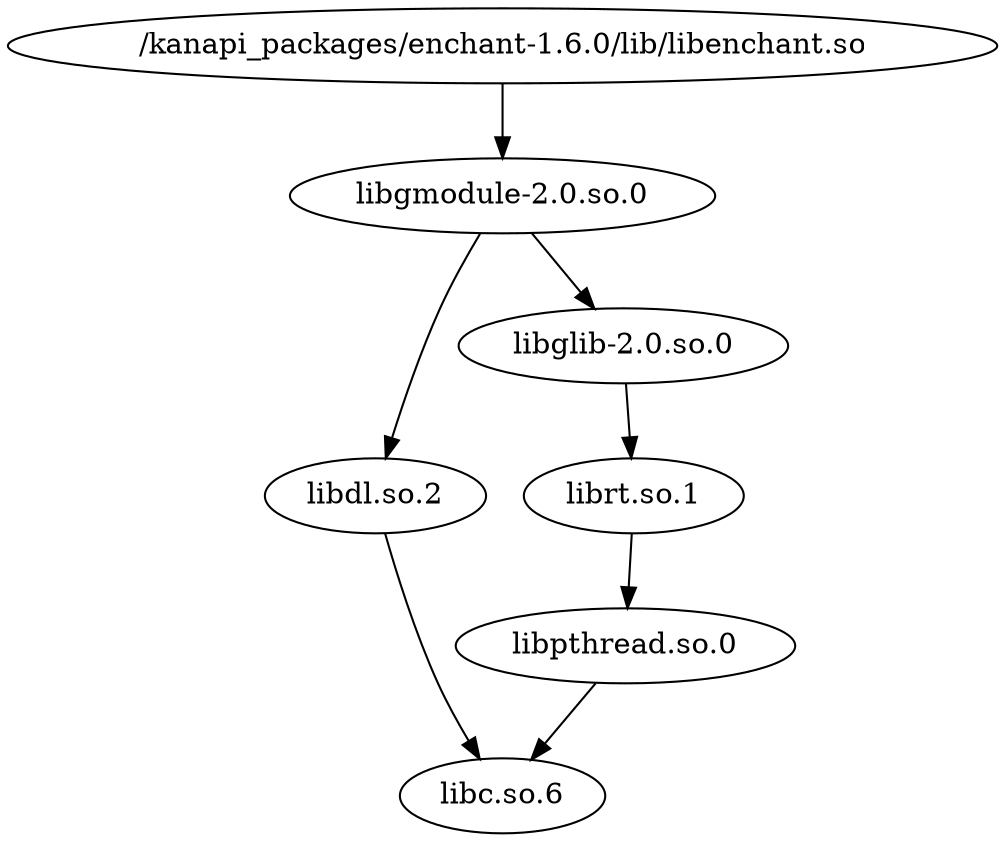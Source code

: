 digraph G {
	graph [layout=dot];
	_kanapi_packages_enchant_1_6_0_lib_libenchant_so	 [label="/kanapi_packages/enchant-1.6.0/lib/libenchant.so"];
	libgmodule_2_0_so_0	 [label="libgmodule-2.0.so.0"];
	_kanapi_packages_enchant_1_6_0_lib_libenchant_so -> libgmodule_2_0_so_0;
	libdl_so_2	 [label="libdl.so.2"];
	libgmodule_2_0_so_0 -> libdl_so_2;
	libglib_2_0_so_0	 [label="libglib-2.0.so.0"];
	libgmodule_2_0_so_0 -> libglib_2_0_so_0;
	libc_so_6	 [label="libc.so.6"];
	libdl_so_2 -> libc_so_6;
	librt_so_1	 [label="librt.so.1"];
	libglib_2_0_so_0 -> librt_so_1;
	libpthread_so_0	 [label="libpthread.so.0"];
	libpthread_so_0 -> libc_so_6;
	librt_so_1 -> libpthread_so_0;
}
